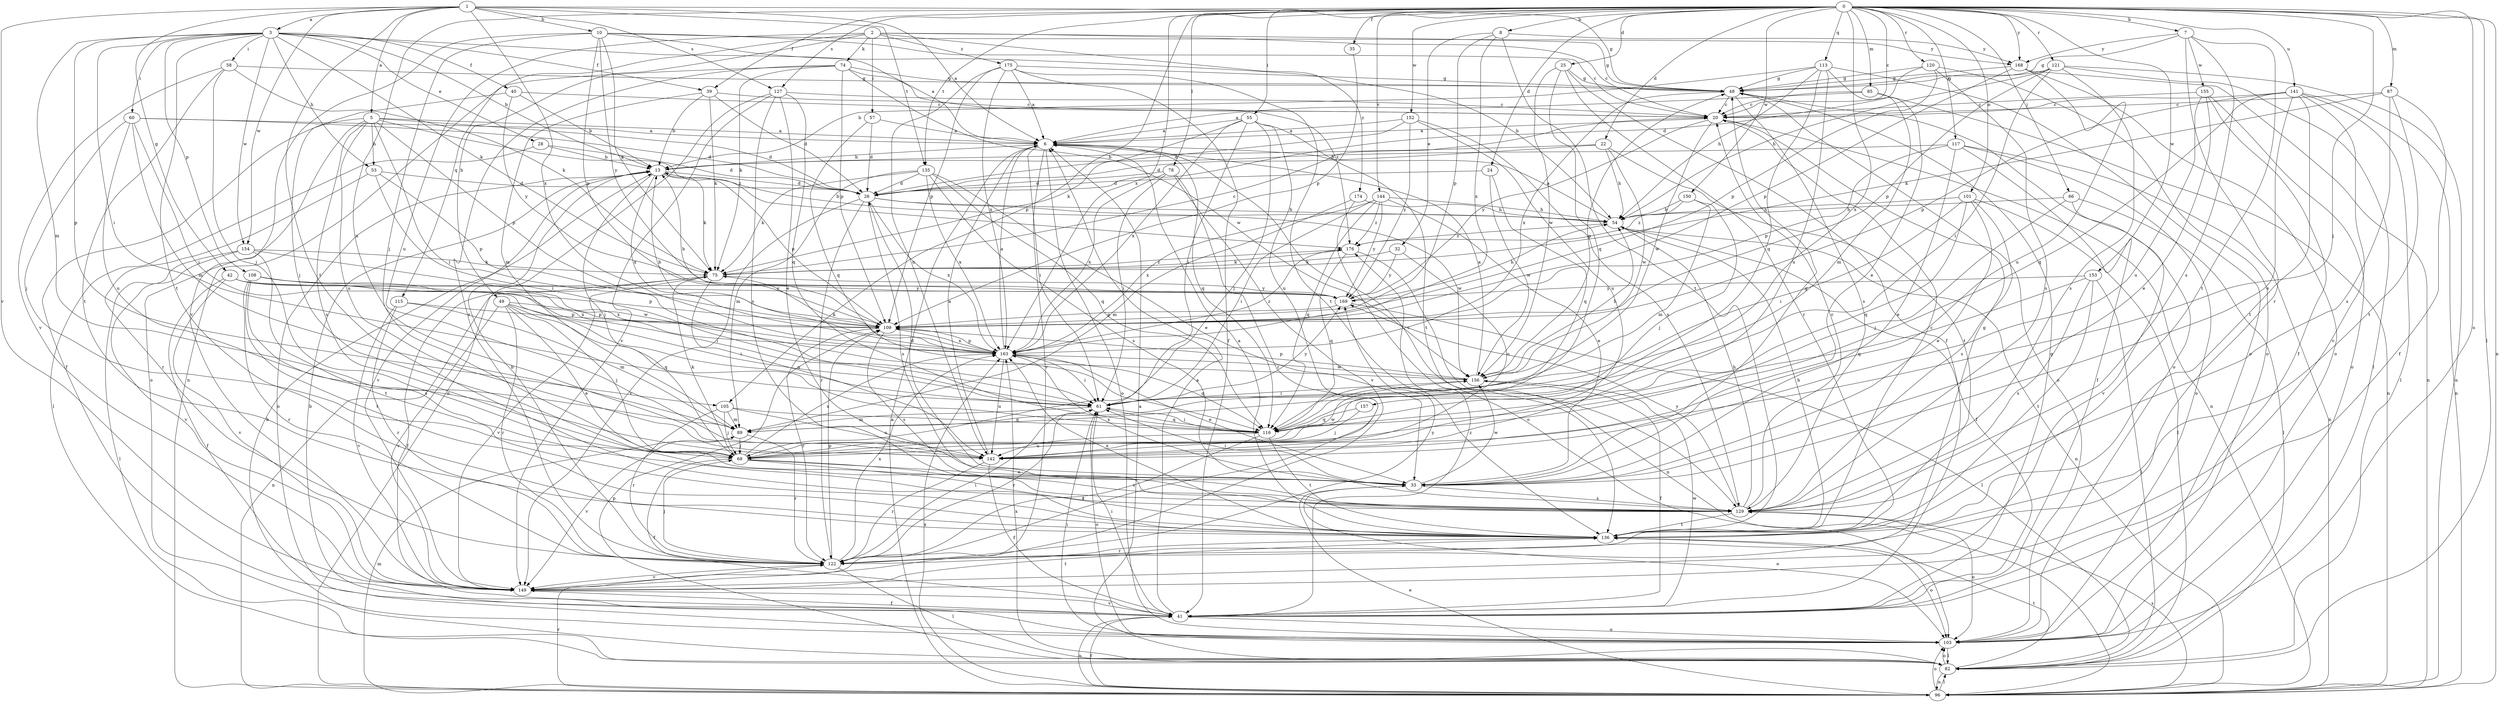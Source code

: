 strict digraph  {
0;
1;
2;
3;
5;
6;
7;
8;
10;
13;
20;
22;
24;
25;
26;
28;
32;
33;
35;
39;
40;
41;
42;
48;
49;
53;
54;
55;
57;
58;
60;
61;
66;
68;
74;
75;
78;
82;
85;
87;
89;
96;
101;
103;
105;
108;
109;
113;
115;
116;
117;
120;
121;
122;
127;
129;
135;
136;
141;
142;
144;
149;
150;
152;
153;
154;
155;
156;
157;
163;
168;
169;
174;
175;
176;
0 -> 7  [label=b];
0 -> 8  [label=b];
0 -> 20  [label=c];
0 -> 22  [label=d];
0 -> 24  [label=d];
0 -> 25  [label=d];
0 -> 35  [label=f];
0 -> 39  [label=f];
0 -> 55  [label=i];
0 -> 66  [label=j];
0 -> 68  [label=j];
0 -> 78  [label=l];
0 -> 82  [label=l];
0 -> 85  [label=m];
0 -> 87  [label=m];
0 -> 96  [label=n];
0 -> 101  [label=o];
0 -> 103  [label=o];
0 -> 105  [label=p];
0 -> 113  [label=q];
0 -> 117  [label=r];
0 -> 120  [label=r];
0 -> 121  [label=r];
0 -> 127  [label=s];
0 -> 135  [label=t];
0 -> 141  [label=u];
0 -> 142  [label=u];
0 -> 144  [label=v];
0 -> 150  [label=w];
0 -> 152  [label=w];
0 -> 153  [label=w];
0 -> 157  [label=x];
0 -> 163  [label=x];
0 -> 168  [label=y];
1 -> 3  [label=a];
1 -> 5  [label=a];
1 -> 6  [label=a];
1 -> 10  [label=b];
1 -> 42  [label=g];
1 -> 48  [label=g];
1 -> 127  [label=s];
1 -> 135  [label=t];
1 -> 136  [label=t];
1 -> 149  [label=v];
1 -> 154  [label=w];
1 -> 163  [label=x];
2 -> 20  [label=c];
2 -> 48  [label=g];
2 -> 49  [label=h];
2 -> 57  [label=i];
2 -> 74  [label=k];
2 -> 115  [label=q];
2 -> 142  [label=u];
2 -> 174  [label=z];
2 -> 175  [label=z];
3 -> 6  [label=a];
3 -> 13  [label=b];
3 -> 28  [label=e];
3 -> 39  [label=f];
3 -> 40  [label=f];
3 -> 53  [label=h];
3 -> 58  [label=i];
3 -> 60  [label=i];
3 -> 61  [label=i];
3 -> 75  [label=k];
3 -> 89  [label=m];
3 -> 105  [label=p];
3 -> 108  [label=p];
3 -> 136  [label=t];
3 -> 154  [label=w];
5 -> 6  [label=a];
5 -> 26  [label=d];
5 -> 41  [label=f];
5 -> 53  [label=h];
5 -> 61  [label=i];
5 -> 103  [label=o];
5 -> 109  [label=p];
5 -> 129  [label=s];
5 -> 142  [label=u];
5 -> 176  [label=z];
6 -> 13  [label=b];
6 -> 61  [label=i];
6 -> 103  [label=o];
6 -> 116  [label=q];
6 -> 129  [label=s];
6 -> 149  [label=v];
7 -> 48  [label=g];
7 -> 122  [label=r];
7 -> 129  [label=s];
7 -> 136  [label=t];
7 -> 155  [label=w];
7 -> 168  [label=y];
8 -> 32  [label=e];
8 -> 109  [label=p];
8 -> 136  [label=t];
8 -> 163  [label=x];
8 -> 168  [label=y];
10 -> 20  [label=c];
10 -> 54  [label=h];
10 -> 68  [label=j];
10 -> 75  [label=k];
10 -> 109  [label=p];
10 -> 149  [label=v];
10 -> 168  [label=y];
10 -> 169  [label=y];
13 -> 26  [label=d];
13 -> 68  [label=j];
13 -> 75  [label=k];
13 -> 103  [label=o];
13 -> 109  [label=p];
13 -> 149  [label=v];
13 -> 163  [label=x];
20 -> 6  [label=a];
20 -> 96  [label=n];
20 -> 103  [label=o];
20 -> 156  [label=w];
20 -> 169  [label=y];
22 -> 13  [label=b];
22 -> 26  [label=d];
22 -> 54  [label=h];
22 -> 136  [label=t];
22 -> 156  [label=w];
24 -> 26  [label=d];
24 -> 116  [label=q];
24 -> 156  [label=w];
25 -> 41  [label=f];
25 -> 48  [label=g];
25 -> 116  [label=q];
25 -> 122  [label=r];
25 -> 156  [label=w];
26 -> 54  [label=h];
26 -> 122  [label=r];
26 -> 129  [label=s];
26 -> 149  [label=v];
26 -> 156  [label=w];
26 -> 163  [label=x];
28 -> 13  [label=b];
28 -> 26  [label=d];
28 -> 82  [label=l];
32 -> 75  [label=k];
32 -> 142  [label=u];
32 -> 169  [label=y];
33 -> 26  [label=d];
33 -> 48  [label=g];
33 -> 61  [label=i];
33 -> 103  [label=o];
33 -> 129  [label=s];
33 -> 156  [label=w];
33 -> 163  [label=x];
35 -> 109  [label=p];
39 -> 13  [label=b];
39 -> 20  [label=c];
39 -> 26  [label=d];
39 -> 75  [label=k];
39 -> 89  [label=m];
40 -> 13  [label=b];
40 -> 20  [label=c];
40 -> 68  [label=j];
40 -> 169  [label=y];
41 -> 6  [label=a];
41 -> 48  [label=g];
41 -> 61  [label=i];
41 -> 96  [label=n];
41 -> 103  [label=o];
41 -> 149  [label=v];
41 -> 156  [label=w];
41 -> 176  [label=z];
42 -> 41  [label=f];
42 -> 109  [label=p];
42 -> 149  [label=v];
42 -> 163  [label=x];
42 -> 169  [label=y];
48 -> 20  [label=c];
48 -> 103  [label=o];
48 -> 129  [label=s];
48 -> 163  [label=x];
49 -> 33  [label=e];
49 -> 61  [label=i];
49 -> 68  [label=j];
49 -> 109  [label=p];
49 -> 116  [label=q];
49 -> 122  [label=r];
49 -> 149  [label=v];
53 -> 26  [label=d];
53 -> 61  [label=i];
53 -> 109  [label=p];
53 -> 122  [label=r];
54 -> 6  [label=a];
54 -> 13  [label=b];
54 -> 41  [label=f];
54 -> 96  [label=n];
54 -> 176  [label=z];
55 -> 6  [label=a];
55 -> 61  [label=i];
55 -> 68  [label=j];
55 -> 75  [label=k];
55 -> 136  [label=t];
55 -> 142  [label=u];
55 -> 163  [label=x];
57 -> 6  [label=a];
57 -> 26  [label=d];
57 -> 116  [label=q];
58 -> 48  [label=g];
58 -> 68  [label=j];
58 -> 75  [label=k];
58 -> 136  [label=t];
58 -> 149  [label=v];
60 -> 6  [label=a];
60 -> 26  [label=d];
60 -> 61  [label=i];
60 -> 68  [label=j];
60 -> 89  [label=m];
60 -> 142  [label=u];
61 -> 89  [label=m];
61 -> 103  [label=o];
61 -> 116  [label=q];
61 -> 122  [label=r];
61 -> 169  [label=y];
66 -> 54  [label=h];
66 -> 68  [label=j];
66 -> 82  [label=l];
66 -> 149  [label=v];
68 -> 33  [label=e];
68 -> 41  [label=f];
68 -> 75  [label=k];
68 -> 129  [label=s];
68 -> 136  [label=t];
68 -> 156  [label=w];
68 -> 163  [label=x];
74 -> 48  [label=g];
74 -> 75  [label=k];
74 -> 96  [label=n];
74 -> 109  [label=p];
74 -> 122  [label=r];
74 -> 156  [label=w];
74 -> 176  [label=z];
75 -> 20  [label=c];
75 -> 41  [label=f];
75 -> 96  [label=n];
75 -> 142  [label=u];
75 -> 149  [label=v];
75 -> 169  [label=y];
75 -> 176  [label=z];
78 -> 26  [label=d];
78 -> 61  [label=i];
78 -> 122  [label=r];
78 -> 149  [label=v];
78 -> 163  [label=x];
82 -> 6  [label=a];
82 -> 13  [label=b];
82 -> 96  [label=n];
82 -> 103  [label=o];
82 -> 109  [label=p];
82 -> 136  [label=t];
82 -> 163  [label=x];
85 -> 6  [label=a];
85 -> 20  [label=c];
85 -> 89  [label=m];
85 -> 96  [label=n];
87 -> 20  [label=c];
87 -> 41  [label=f];
87 -> 75  [label=k];
87 -> 129  [label=s];
87 -> 136  [label=t];
89 -> 68  [label=j];
89 -> 122  [label=r];
89 -> 149  [label=v];
96 -> 6  [label=a];
96 -> 33  [label=e];
96 -> 41  [label=f];
96 -> 82  [label=l];
96 -> 89  [label=m];
96 -> 103  [label=o];
96 -> 122  [label=r];
96 -> 129  [label=s];
96 -> 163  [label=x];
101 -> 33  [label=e];
101 -> 54  [label=h];
101 -> 61  [label=i];
101 -> 82  [label=l];
101 -> 116  [label=q];
101 -> 129  [label=s];
103 -> 13  [label=b];
103 -> 61  [label=i];
103 -> 82  [label=l];
105 -> 68  [label=j];
105 -> 89  [label=m];
105 -> 116  [label=q];
105 -> 122  [label=r];
105 -> 142  [label=u];
108 -> 61  [label=i];
108 -> 122  [label=r];
108 -> 129  [label=s];
108 -> 136  [label=t];
108 -> 163  [label=x];
108 -> 169  [label=y];
109 -> 13  [label=b];
109 -> 122  [label=r];
109 -> 129  [label=s];
109 -> 163  [label=x];
113 -> 13  [label=b];
113 -> 33  [label=e];
113 -> 48  [label=g];
113 -> 54  [label=h];
113 -> 103  [label=o];
113 -> 116  [label=q];
113 -> 142  [label=u];
115 -> 89  [label=m];
115 -> 109  [label=p];
115 -> 122  [label=r];
115 -> 149  [label=v];
116 -> 61  [label=i];
116 -> 122  [label=r];
116 -> 136  [label=t];
116 -> 142  [label=u];
117 -> 13  [label=b];
117 -> 33  [label=e];
117 -> 41  [label=f];
117 -> 96  [label=n];
117 -> 103  [label=o];
117 -> 109  [label=p];
120 -> 26  [label=d];
120 -> 48  [label=g];
120 -> 103  [label=o];
120 -> 109  [label=p];
120 -> 129  [label=s];
121 -> 48  [label=g];
121 -> 54  [label=h];
121 -> 61  [label=i];
121 -> 82  [label=l];
121 -> 96  [label=n];
121 -> 109  [label=p];
121 -> 129  [label=s];
122 -> 13  [label=b];
122 -> 48  [label=g];
122 -> 61  [label=i];
122 -> 68  [label=j];
122 -> 82  [label=l];
122 -> 109  [label=p];
122 -> 149  [label=v];
122 -> 163  [label=x];
122 -> 169  [label=y];
127 -> 20  [label=c];
127 -> 33  [label=e];
127 -> 96  [label=n];
127 -> 116  [label=q];
127 -> 129  [label=s];
127 -> 149  [label=v];
129 -> 20  [label=c];
129 -> 54  [label=h];
129 -> 103  [label=o];
129 -> 136  [label=t];
129 -> 169  [label=y];
135 -> 26  [label=d];
135 -> 33  [label=e];
135 -> 75  [label=k];
135 -> 89  [label=m];
135 -> 116  [label=q];
135 -> 129  [label=s];
135 -> 163  [label=x];
136 -> 6  [label=a];
136 -> 20  [label=c];
136 -> 54  [label=h];
136 -> 103  [label=o];
136 -> 122  [label=r];
136 -> 163  [label=x];
141 -> 20  [label=c];
141 -> 33  [label=e];
141 -> 82  [label=l];
141 -> 96  [label=n];
141 -> 109  [label=p];
141 -> 116  [label=q];
141 -> 136  [label=t];
141 -> 149  [label=v];
142 -> 6  [label=a];
142 -> 41  [label=f];
142 -> 122  [label=r];
144 -> 33  [label=e];
144 -> 54  [label=h];
144 -> 61  [label=i];
144 -> 116  [label=q];
144 -> 163  [label=x];
144 -> 169  [label=y];
144 -> 176  [label=z];
149 -> 41  [label=f];
149 -> 136  [label=t];
150 -> 54  [label=h];
150 -> 68  [label=j];
150 -> 89  [label=m];
150 -> 176  [label=z];
152 -> 6  [label=a];
152 -> 26  [label=d];
152 -> 129  [label=s];
152 -> 142  [label=u];
152 -> 169  [label=y];
153 -> 82  [label=l];
153 -> 116  [label=q];
153 -> 129  [label=s];
153 -> 136  [label=t];
153 -> 169  [label=y];
154 -> 75  [label=k];
154 -> 82  [label=l];
154 -> 136  [label=t];
154 -> 149  [label=v];
154 -> 156  [label=w];
155 -> 20  [label=c];
155 -> 33  [label=e];
155 -> 41  [label=f];
155 -> 103  [label=o];
155 -> 142  [label=u];
156 -> 6  [label=a];
156 -> 41  [label=f];
156 -> 48  [label=g];
156 -> 54  [label=h];
156 -> 61  [label=i];
156 -> 109  [label=p];
157 -> 68  [label=j];
157 -> 116  [label=q];
163 -> 6  [label=a];
163 -> 13  [label=b];
163 -> 33  [label=e];
163 -> 61  [label=i];
163 -> 75  [label=k];
163 -> 109  [label=p];
163 -> 116  [label=q];
163 -> 142  [label=u];
163 -> 156  [label=w];
163 -> 176  [label=z];
168 -> 48  [label=g];
168 -> 96  [label=n];
168 -> 103  [label=o];
168 -> 109  [label=p];
168 -> 142  [label=u];
169 -> 54  [label=h];
169 -> 82  [label=l];
169 -> 109  [label=p];
174 -> 54  [label=h];
174 -> 89  [label=m];
174 -> 103  [label=o];
175 -> 6  [label=a];
175 -> 41  [label=f];
175 -> 48  [label=g];
175 -> 109  [label=p];
175 -> 136  [label=t];
175 -> 142  [label=u];
175 -> 163  [label=x];
176 -> 75  [label=k];
176 -> 96  [label=n];
176 -> 116  [label=q];
}
